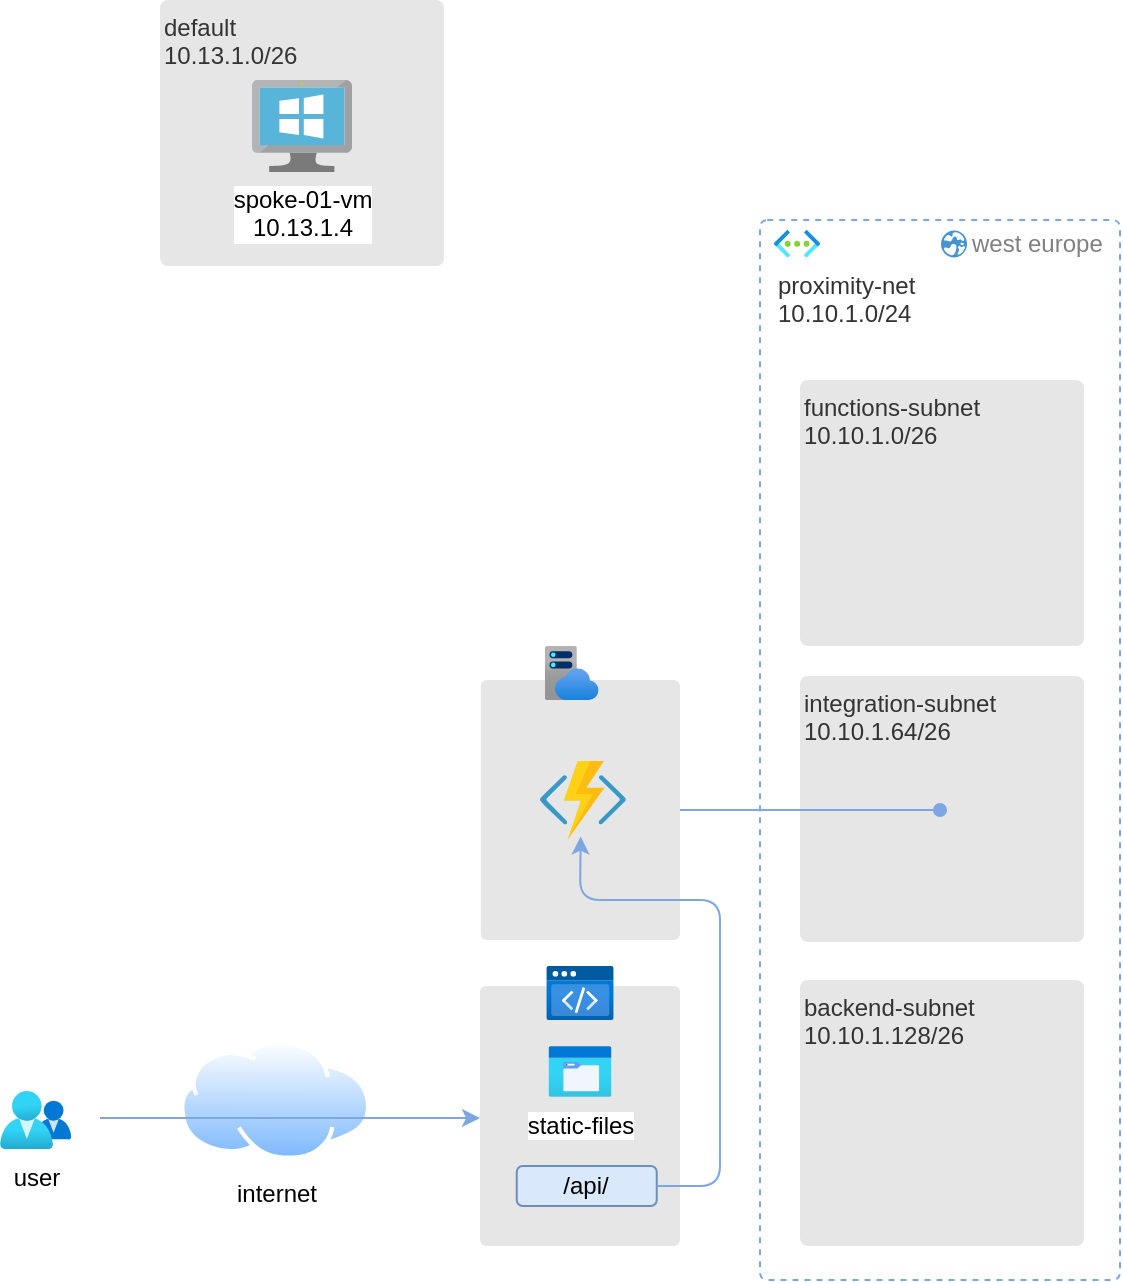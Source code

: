 <mxfile version="28.1.2">
  <diagram name="Page-1" id="o_94vid7xFebRi_YSR5-">
    <mxGraphModel dx="2505" dy="989" grid="1" gridSize="10" guides="1" tooltips="1" connect="1" arrows="1" fold="1" page="1" pageScale="1" pageWidth="827" pageHeight="1169" math="0" shadow="0">
      <root>
        <mxCell id="0" />
        <mxCell id="1" parent="0" />
        <mxCell id="TZj7A_iM_BkXJGJBP_RB-16" value="" style="rounded=1;whiteSpace=wrap;html=1;fontSize=12;arcSize=3;strokeColor=none;fillColor=#E6E6E6;align=left;verticalAlign=top;fontColor=#333333;fontFamily=Helvetica;" vertex="1" parent="1">
          <mxGeometry x="190" y="543" width="100" height="130" as="geometry" />
        </mxCell>
        <mxCell id="TZj7A_iM_BkXJGJBP_RB-13" value="" style="rounded=1;whiteSpace=wrap;html=1;fontSize=12;arcSize=3;strokeColor=none;fillColor=#E6E6E6;align=left;verticalAlign=top;fontColor=#333333;fontFamily=Helvetica;" vertex="1" parent="1">
          <mxGeometry x="190.38" y="390" width="99.62" height="130" as="geometry" />
        </mxCell>
        <mxCell id="TZj7A_iM_BkXJGJBP_RB-2" value="" style="rounded=1;whiteSpace=wrap;html=1;fontSize=16;dashed=1;strokeColor=#7EA6E0;arcSize=2;fontFamily=Helvetica;" vertex="1" parent="1">
          <mxGeometry x="330" y="160" width="180" height="530" as="geometry" />
        </mxCell>
        <mxCell id="TZj7A_iM_BkXJGJBP_RB-3" value="proximity-net&lt;br&gt;10.10.1.0/24" style="aspect=fixed;html=1;points=[];align=left;image;fontSize=12;image=img/lib/azure2/networking/Virtual_Networks.svg;fontColor=#333333;fontFamily=Helvetica;" vertex="1" parent="1">
          <mxGeometry x="337" y="165" width="23" height="13.73" as="geometry" />
        </mxCell>
        <mxCell id="TZj7A_iM_BkXJGJBP_RB-4" value="functions-subnet&lt;br&gt;10.10.1.0/26" style="rounded=1;whiteSpace=wrap;html=1;fontSize=12;arcSize=3;strokeColor=none;fillColor=#E6E6E6;align=left;verticalAlign=top;fontColor=#333333;fontFamily=Helvetica;" vertex="1" parent="1">
          <mxGeometry x="350" y="240" width="142" height="133" as="geometry" />
        </mxCell>
        <mxCell id="TZj7A_iM_BkXJGJBP_RB-5" value="" style="group;fontFamily=Helvetica;" vertex="1" connectable="0" parent="1">
          <mxGeometry x="30" y="50" width="142" height="133" as="geometry" />
        </mxCell>
        <mxCell id="TZj7A_iM_BkXJGJBP_RB-6" value="default&lt;br&gt;10.13.1.0/26" style="rounded=1;whiteSpace=wrap;html=1;fontSize=12;arcSize=3;strokeColor=none;fillColor=#E6E6E6;fontColor=#333333;align=left;verticalAlign=top;fontFamily=Helvetica;" vertex="1" parent="TZj7A_iM_BkXJGJBP_RB-5">
          <mxGeometry width="142" height="133" as="geometry" />
        </mxCell>
        <mxCell id="TZj7A_iM_BkXJGJBP_RB-7" value="spoke-01-vm&lt;br&gt;10.13.1.4" style="image;sketch=0;aspect=fixed;html=1;points=[];align=center;fontSize=12;image=img/lib/mscae/VirtualMachineWindows.svg;fontFamily=Helvetica;" vertex="1" parent="TZj7A_iM_BkXJGJBP_RB-5">
          <mxGeometry x="46" y="40" width="50" height="46" as="geometry" />
        </mxCell>
        <mxCell id="TZj7A_iM_BkXJGJBP_RB-8" value="west europe" style="shadow=0;dashed=0;html=1;strokeColor=none;fillColor=#4495D1;labelPosition=right;verticalLabelPosition=middle;verticalAlign=middle;align=left;outlineConnect=0;shape=mxgraph.veeam.globe;fontSize=12;fontColor=#808080;direction=south;rotation=0;fontFamily=Helvetica;" vertex="1" parent="1">
          <mxGeometry x="420.5" y="165.23" width="13" height="13.5" as="geometry" />
        </mxCell>
        <mxCell id="TZj7A_iM_BkXJGJBP_RB-9" value="integration-subnet&lt;br&gt;10.10.1.64/26" style="rounded=1;whiteSpace=wrap;html=1;fontSize=12;arcSize=3;strokeColor=none;fillColor=#E6E6E6;align=left;verticalAlign=top;fontColor=#333333;fontFamily=Helvetica;" vertex="1" parent="1">
          <mxGeometry x="350" y="388" width="142" height="133" as="geometry" />
        </mxCell>
        <mxCell id="TZj7A_iM_BkXJGJBP_RB-10" value="backend-subnet&lt;br&gt;10.10.1.128/26" style="rounded=1;whiteSpace=wrap;html=1;fontSize=12;arcSize=3;strokeColor=none;fillColor=#E6E6E6;align=left;verticalAlign=top;fontColor=#333333;fontFamily=Helvetica;" vertex="1" parent="1">
          <mxGeometry x="350" y="540" width="142" height="133" as="geometry" />
        </mxCell>
        <mxCell id="TZj7A_iM_BkXJGJBP_RB-11" value="" style="image;sketch=0;aspect=fixed;html=1;points=[];align=center;fontSize=12;image=img/lib/mscae/Functions.svg;" vertex="1" parent="1">
          <mxGeometry x="220" y="430.5" width="42.93" height="39.5" as="geometry" />
        </mxCell>
        <mxCell id="TZj7A_iM_BkXJGJBP_RB-12" value="" style="image;aspect=fixed;html=1;points=[];align=center;fontSize=12;image=img/lib/azure2/app_services/App_Service_Plans.svg;" vertex="1" parent="1">
          <mxGeometry x="222.38" y="373" width="27" height="27" as="geometry" />
        </mxCell>
        <mxCell id="TZj7A_iM_BkXJGJBP_RB-15" value="" style="image;aspect=fixed;html=1;points=[];align=center;fontSize=12;image=img/lib/azure2/preview/Static_Apps.svg;" vertex="1" parent="1">
          <mxGeometry x="223.13" y="533" width="33.75" height="27" as="geometry" />
        </mxCell>
        <mxCell id="TZj7A_iM_BkXJGJBP_RB-17" value="static-files" style="image;aspect=fixed;html=1;points=[];align=center;fontSize=12;image=img/lib/azure2/general/Storage_Azure_Files.svg;" vertex="1" parent="1">
          <mxGeometry x="224.28" y="573" width="31.45" height="25.56" as="geometry" />
        </mxCell>
        <mxCell id="TZj7A_iM_BkXJGJBP_RB-18" value="/api/" style="rounded=1;whiteSpace=wrap;html=1;fillColor=#dae8fc;strokeColor=#6c8ebf;" vertex="1" parent="1">
          <mxGeometry x="208.37" y="633" width="70" height="20" as="geometry" />
        </mxCell>
        <mxCell id="TZj7A_iM_BkXJGJBP_RB-19" value="internet" style="image;aspect=fixed;perimeter=ellipsePerimeter;html=1;align=center;shadow=0;dashed=0;spacingTop=3;image=img/lib/active_directory/internet_cloud.svg;" vertex="1" parent="1">
          <mxGeometry x="40" y="570" width="95.24" height="60" as="geometry" />
        </mxCell>
        <mxCell id="TZj7A_iM_BkXJGJBP_RB-20" value="" style="endArrow=classic;html=1;rounded=1;curved=0;strokeColor=#7EA6E0;" edge="1" parent="1">
          <mxGeometry width="50" height="50" relative="1" as="geometry">
            <mxPoint y="609" as="sourcePoint" />
            <mxPoint x="190" y="609" as="targetPoint" />
            <Array as="points" />
          </mxGeometry>
        </mxCell>
        <mxCell id="TZj7A_iM_BkXJGJBP_RB-21" value="user" style="image;aspect=fixed;html=1;points=[];align=center;fontSize=12;image=img/lib/azure2/management_governance/My_Customers.svg;" vertex="1" parent="1">
          <mxGeometry x="-50" y="595.56" width="35.73" height="29" as="geometry" />
        </mxCell>
        <mxCell id="TZj7A_iM_BkXJGJBP_RB-24" value="" style="endArrow=oval;html=1;rounded=1;curved=0;strokeColor=#7EA6E0;exitX=1;exitY=0.5;exitDx=0;exitDy=0;endFill=1;entryX=0.493;entryY=0.504;entryDx=0;entryDy=0;entryPerimeter=0;" edge="1" parent="1" source="TZj7A_iM_BkXJGJBP_RB-13" target="TZj7A_iM_BkXJGJBP_RB-9">
          <mxGeometry width="50" height="50" relative="1" as="geometry">
            <mxPoint x="170" y="510" as="sourcePoint" />
            <mxPoint x="350" y="455" as="targetPoint" />
            <Array as="points" />
          </mxGeometry>
        </mxCell>
        <mxCell id="TZj7A_iM_BkXJGJBP_RB-26" value="" style="endArrow=classic;html=1;rounded=1;entryX=0.474;entryY=0.956;entryDx=0;entryDy=0;entryPerimeter=0;curved=0;strokeColor=#7EA6E0;exitX=1;exitY=0.5;exitDx=0;exitDy=0;" edge="1" parent="1" source="TZj7A_iM_BkXJGJBP_RB-18" target="TZj7A_iM_BkXJGJBP_RB-11">
          <mxGeometry width="50" height="50" relative="1" as="geometry">
            <mxPoint x="240" y="330" as="sourcePoint" />
            <mxPoint x="275" y="300" as="targetPoint" />
            <Array as="points">
              <mxPoint x="310" y="643" />
              <mxPoint x="310" y="500" />
              <mxPoint x="240" y="500" />
            </Array>
          </mxGeometry>
        </mxCell>
      </root>
    </mxGraphModel>
  </diagram>
</mxfile>
